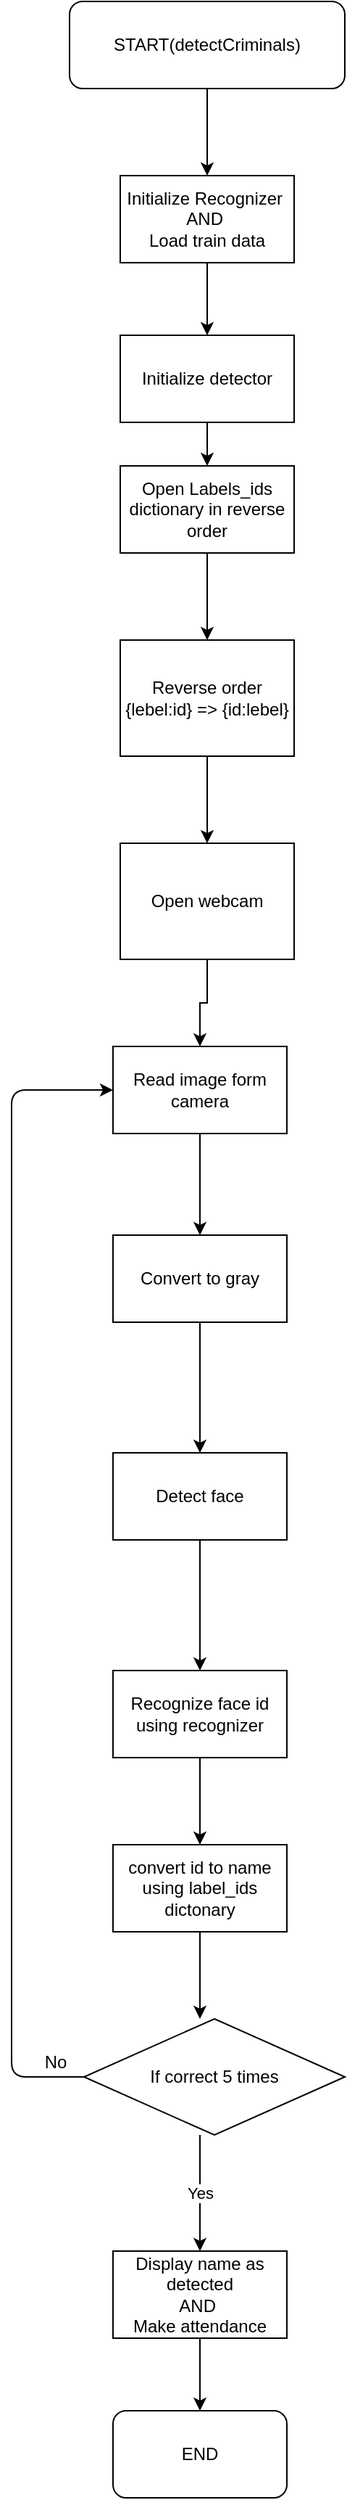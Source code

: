 <mxfile version="13.6.4" type="github">
  <diagram id="DujgkEMAx8aiVVLV3xSR" name="Page-1">
    <mxGraphModel dx="982" dy="508" grid="1" gridSize="10" guides="1" tooltips="1" connect="1" arrows="1" fold="1" page="1" pageScale="1" pageWidth="850" pageHeight="1100" math="0" shadow="0">
      <root>
        <mxCell id="0" />
        <mxCell id="1" parent="0" />
        <mxCell id="4t9HBt8ajLTE6OBR21qT-5" value="" style="edgeStyle=orthogonalEdgeStyle;rounded=0;orthogonalLoop=1;jettySize=auto;html=1;" edge="1" parent="1" source="4t9HBt8ajLTE6OBR21qT-1" target="4t9HBt8ajLTE6OBR21qT-4">
          <mxGeometry relative="1" as="geometry" />
        </mxCell>
        <mxCell id="4t9HBt8ajLTE6OBR21qT-1" value="START(detectCriminals)" style="rounded=1;whiteSpace=wrap;html=1;" vertex="1" parent="1">
          <mxGeometry x="330" y="40" width="190" height="60" as="geometry" />
        </mxCell>
        <mxCell id="4t9HBt8ajLTE6OBR21qT-7" value="" style="edgeStyle=orthogonalEdgeStyle;rounded=0;orthogonalLoop=1;jettySize=auto;html=1;" edge="1" parent="1" source="4t9HBt8ajLTE6OBR21qT-4" target="4t9HBt8ajLTE6OBR21qT-6">
          <mxGeometry relative="1" as="geometry" />
        </mxCell>
        <mxCell id="4t9HBt8ajLTE6OBR21qT-4" value="Initialize Recognizer&amp;nbsp;&lt;br&gt;AND&amp;nbsp;&lt;br&gt;Load train data" style="rounded=0;whiteSpace=wrap;html=1;" vertex="1" parent="1">
          <mxGeometry x="365" y="160" width="120" height="60" as="geometry" />
        </mxCell>
        <mxCell id="4t9HBt8ajLTE6OBR21qT-9" value="" style="edgeStyle=orthogonalEdgeStyle;rounded=0;orthogonalLoop=1;jettySize=auto;html=1;" edge="1" parent="1" source="4t9HBt8ajLTE6OBR21qT-6" target="4t9HBt8ajLTE6OBR21qT-8">
          <mxGeometry relative="1" as="geometry" />
        </mxCell>
        <mxCell id="4t9HBt8ajLTE6OBR21qT-6" value="Initialize detector" style="rounded=0;whiteSpace=wrap;html=1;" vertex="1" parent="1">
          <mxGeometry x="365" y="270" width="120" height="60" as="geometry" />
        </mxCell>
        <mxCell id="4t9HBt8ajLTE6OBR21qT-32" value="" style="edgeStyle=orthogonalEdgeStyle;rounded=0;orthogonalLoop=1;jettySize=auto;html=1;" edge="1" parent="1" source="4t9HBt8ajLTE6OBR21qT-8" target="4t9HBt8ajLTE6OBR21qT-11">
          <mxGeometry relative="1" as="geometry" />
        </mxCell>
        <mxCell id="4t9HBt8ajLTE6OBR21qT-8" value="Open Labels_ids dictionary in reverse order" style="rounded=0;whiteSpace=wrap;html=1;" vertex="1" parent="1">
          <mxGeometry x="365" y="360" width="120" height="60" as="geometry" />
        </mxCell>
        <mxCell id="4t9HBt8ajLTE6OBR21qT-10" value="" style="edgeStyle=orthogonalEdgeStyle;rounded=0;orthogonalLoop=1;jettySize=auto;html=1;" edge="1" parent="1" source="4t9HBt8ajLTE6OBR21qT-11" target="4t9HBt8ajLTE6OBR21qT-13">
          <mxGeometry relative="1" as="geometry" />
        </mxCell>
        <mxCell id="4t9HBt8ajLTE6OBR21qT-11" value="Reverse order&lt;br&gt;{lebel:id} =&amp;gt; {id:lebel}" style="rounded=0;whiteSpace=wrap;html=1;" vertex="1" parent="1">
          <mxGeometry x="365" y="480" width="120" height="80" as="geometry" />
        </mxCell>
        <mxCell id="4t9HBt8ajLTE6OBR21qT-12" value="" style="edgeStyle=orthogonalEdgeStyle;rounded=0;orthogonalLoop=1;jettySize=auto;html=1;entryX=0.5;entryY=0;entryDx=0;entryDy=0;" edge="1" parent="1" source="4t9HBt8ajLTE6OBR21qT-13" target="4t9HBt8ajLTE6OBR21qT-15">
          <mxGeometry relative="1" as="geometry">
            <mxPoint x="430" y="750" as="targetPoint" />
          </mxGeometry>
        </mxCell>
        <mxCell id="4t9HBt8ajLTE6OBR21qT-13" value="Open webcam" style="rounded=0;whiteSpace=wrap;html=1;" vertex="1" parent="1">
          <mxGeometry x="365" y="620" width="120" height="80" as="geometry" />
        </mxCell>
        <mxCell id="4t9HBt8ajLTE6OBR21qT-14" value="" style="edgeStyle=orthogonalEdgeStyle;rounded=0;orthogonalLoop=1;jettySize=auto;html=1;" edge="1" parent="1" source="4t9HBt8ajLTE6OBR21qT-15" target="4t9HBt8ajLTE6OBR21qT-17">
          <mxGeometry relative="1" as="geometry" />
        </mxCell>
        <mxCell id="4t9HBt8ajLTE6OBR21qT-15" value="Read image form camera" style="whiteSpace=wrap;html=1;" vertex="1" parent="1">
          <mxGeometry x="360" y="760" width="120" height="60" as="geometry" />
        </mxCell>
        <mxCell id="4t9HBt8ajLTE6OBR21qT-16" value="" style="edgeStyle=orthogonalEdgeStyle;rounded=0;orthogonalLoop=1;jettySize=auto;html=1;" edge="1" parent="1" source="4t9HBt8ajLTE6OBR21qT-17" target="4t9HBt8ajLTE6OBR21qT-19">
          <mxGeometry relative="1" as="geometry" />
        </mxCell>
        <mxCell id="4t9HBt8ajLTE6OBR21qT-17" value="Convert to gray" style="whiteSpace=wrap;html=1;" vertex="1" parent="1">
          <mxGeometry x="360" y="890" width="120" height="60" as="geometry" />
        </mxCell>
        <mxCell id="4t9HBt8ajLTE6OBR21qT-18" value="" style="edgeStyle=orthogonalEdgeStyle;rounded=0;orthogonalLoop=1;jettySize=auto;html=1;" edge="1" parent="1" source="4t9HBt8ajLTE6OBR21qT-19" target="4t9HBt8ajLTE6OBR21qT-21">
          <mxGeometry relative="1" as="geometry" />
        </mxCell>
        <mxCell id="4t9HBt8ajLTE6OBR21qT-19" value="Detect face" style="whiteSpace=wrap;html=1;" vertex="1" parent="1">
          <mxGeometry x="360" y="1040" width="120" height="60" as="geometry" />
        </mxCell>
        <mxCell id="4t9HBt8ajLTE6OBR21qT-20" value="" style="edgeStyle=orthogonalEdgeStyle;rounded=0;orthogonalLoop=1;jettySize=auto;html=1;entryX=0.5;entryY=0;entryDx=0;entryDy=0;" edge="1" parent="1" source="4t9HBt8ajLTE6OBR21qT-21" target="4t9HBt8ajLTE6OBR21qT-30">
          <mxGeometry relative="1" as="geometry">
            <mxPoint x="420" y="1400" as="targetPoint" />
          </mxGeometry>
        </mxCell>
        <mxCell id="4t9HBt8ajLTE6OBR21qT-21" value="Recognize face id using recognizer" style="whiteSpace=wrap;html=1;" vertex="1" parent="1">
          <mxGeometry x="360" y="1190" width="120" height="60" as="geometry" />
        </mxCell>
        <mxCell id="4t9HBt8ajLTE6OBR21qT-22" value="If correct 5 times" style="rhombus;whiteSpace=wrap;html=1;" vertex="1" parent="1">
          <mxGeometry x="340" y="1430" width="180" height="80" as="geometry" />
        </mxCell>
        <mxCell id="4t9HBt8ajLTE6OBR21qT-23" value="" style="edgeStyle=orthogonalEdgeStyle;rounded=0;orthogonalLoop=1;jettySize=auto;html=1;" edge="1" parent="1" source="4t9HBt8ajLTE6OBR21qT-24" target="4t9HBt8ajLTE6OBR21qT-31">
          <mxGeometry relative="1" as="geometry" />
        </mxCell>
        <mxCell id="4t9HBt8ajLTE6OBR21qT-24" value="Display name as detected&lt;br&gt;AND&amp;nbsp;&lt;br&gt;Make attendance" style="whiteSpace=wrap;html=1;" vertex="1" parent="1">
          <mxGeometry x="360" y="1590" width="120" height="60" as="geometry" />
        </mxCell>
        <mxCell id="4t9HBt8ajLTE6OBR21qT-25" value="" style="endArrow=classic;html=1;exitX=0.5;exitY=1;exitDx=0;exitDy=0;entryX=0.5;entryY=0;entryDx=0;entryDy=0;" edge="1" parent="1" target="4t9HBt8ajLTE6OBR21qT-24">
          <mxGeometry relative="1" as="geometry">
            <mxPoint x="420" y="1510" as="sourcePoint" />
            <mxPoint x="470" y="1530" as="targetPoint" />
          </mxGeometry>
        </mxCell>
        <mxCell id="4t9HBt8ajLTE6OBR21qT-26" value="Yes" style="edgeLabel;resizable=0;html=1;align=center;verticalAlign=middle;" connectable="0" vertex="1" parent="4t9HBt8ajLTE6OBR21qT-25">
          <mxGeometry relative="1" as="geometry" />
        </mxCell>
        <mxCell id="4t9HBt8ajLTE6OBR21qT-27" value="" style="endArrow=classic;html=1;exitX=0;exitY=0.5;exitDx=0;exitDy=0;entryX=0;entryY=0.5;entryDx=0;entryDy=0;" edge="1" parent="1" source="4t9HBt8ajLTE6OBR21qT-22" target="4t9HBt8ajLTE6OBR21qT-15">
          <mxGeometry width="50" height="50" relative="1" as="geometry">
            <mxPoint x="410" y="1380" as="sourcePoint" />
            <mxPoint x="290" y="910" as="targetPoint" />
            <Array as="points">
              <mxPoint x="290" y="1470" />
              <mxPoint x="290" y="790" />
            </Array>
          </mxGeometry>
        </mxCell>
        <mxCell id="4t9HBt8ajLTE6OBR21qT-28" value="No" style="text;html=1;align=center;verticalAlign=middle;resizable=0;points=[];autosize=1;" vertex="1" parent="1">
          <mxGeometry x="305" y="1450" width="30" height="20" as="geometry" />
        </mxCell>
        <mxCell id="4t9HBt8ajLTE6OBR21qT-29" value="" style="edgeStyle=orthogonalEdgeStyle;rounded=0;orthogonalLoop=1;jettySize=auto;html=1;" edge="1" parent="1" source="4t9HBt8ajLTE6OBR21qT-30">
          <mxGeometry relative="1" as="geometry">
            <mxPoint x="420" y="1430" as="targetPoint" />
          </mxGeometry>
        </mxCell>
        <mxCell id="4t9HBt8ajLTE6OBR21qT-30" value="convert id to name using label_ids dictonary" style="rounded=0;whiteSpace=wrap;html=1;" vertex="1" parent="1">
          <mxGeometry x="360" y="1310" width="120" height="60" as="geometry" />
        </mxCell>
        <mxCell id="4t9HBt8ajLTE6OBR21qT-31" value="END" style="rounded=1;whiteSpace=wrap;html=1;" vertex="1" parent="1">
          <mxGeometry x="360" y="1700" width="120" height="60" as="geometry" />
        </mxCell>
      </root>
    </mxGraphModel>
  </diagram>
</mxfile>
